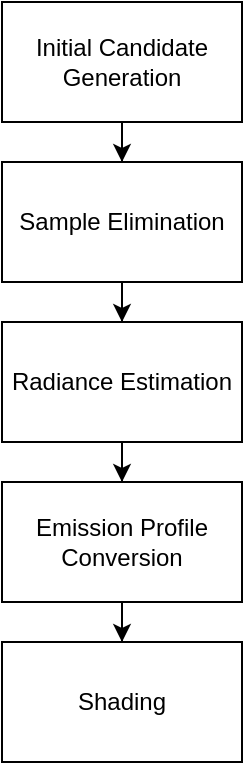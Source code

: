 <mxfile version="17.4.2" type="github">
  <diagram id="tzKrbbRHZQo1XcLAo8vA" name="Page-1">
    <mxGraphModel dx="2062" dy="1066" grid="1" gridSize="10" guides="1" tooltips="1" connect="1" arrows="1" fold="1" page="1" pageScale="1" pageWidth="827" pageHeight="1169" math="0" shadow="0">
      <root>
        <mxCell id="0" />
        <mxCell id="1" parent="0" />
        <mxCell id="DKBw_YsnpzOcfdJ7L1JV-10" value="" style="edgeStyle=orthogonalEdgeStyle;rounded=0;orthogonalLoop=1;jettySize=auto;html=1;" edge="1" parent="1" source="MPqytqtSnUPRrtiybiTf-2" target="DKBw_YsnpzOcfdJ7L1JV-9">
          <mxGeometry relative="1" as="geometry" />
        </mxCell>
        <mxCell id="MPqytqtSnUPRrtiybiTf-2" value="Initial Candidate Generation" style="rounded=0;whiteSpace=wrap;html=1;" parent="1" vertex="1">
          <mxGeometry x="140" y="100" width="120" height="60" as="geometry" />
        </mxCell>
        <mxCell id="DKBw_YsnpzOcfdJ7L1JV-12" value="" style="edgeStyle=orthogonalEdgeStyle;rounded=0;orthogonalLoop=1;jettySize=auto;html=1;" edge="1" parent="1" source="DKBw_YsnpzOcfdJ7L1JV-9" target="DKBw_YsnpzOcfdJ7L1JV-11">
          <mxGeometry relative="1" as="geometry" />
        </mxCell>
        <mxCell id="DKBw_YsnpzOcfdJ7L1JV-9" value="&lt;span&gt;Sample Elimination&lt;/span&gt;" style="whiteSpace=wrap;html=1;rounded=0;" vertex="1" parent="1">
          <mxGeometry x="140" y="180" width="120" height="60" as="geometry" />
        </mxCell>
        <mxCell id="DKBw_YsnpzOcfdJ7L1JV-14" value="" style="edgeStyle=orthogonalEdgeStyle;rounded=0;orthogonalLoop=1;jettySize=auto;html=1;" edge="1" parent="1" source="DKBw_YsnpzOcfdJ7L1JV-11" target="DKBw_YsnpzOcfdJ7L1JV-13">
          <mxGeometry relative="1" as="geometry" />
        </mxCell>
        <mxCell id="DKBw_YsnpzOcfdJ7L1JV-11" value="Radiance Estimation" style="whiteSpace=wrap;html=1;rounded=0;" vertex="1" parent="1">
          <mxGeometry x="140" y="260" width="120" height="60" as="geometry" />
        </mxCell>
        <mxCell id="DKBw_YsnpzOcfdJ7L1JV-16" value="" style="edgeStyle=orthogonalEdgeStyle;rounded=0;orthogonalLoop=1;jettySize=auto;html=1;" edge="1" parent="1" source="DKBw_YsnpzOcfdJ7L1JV-13" target="DKBw_YsnpzOcfdJ7L1JV-15">
          <mxGeometry relative="1" as="geometry" />
        </mxCell>
        <mxCell id="DKBw_YsnpzOcfdJ7L1JV-13" value="Emission Profile Conversion" style="whiteSpace=wrap;html=1;rounded=0;" vertex="1" parent="1">
          <mxGeometry x="140" y="340" width="120" height="60" as="geometry" />
        </mxCell>
        <mxCell id="DKBw_YsnpzOcfdJ7L1JV-15" value="Shading" style="whiteSpace=wrap;html=1;rounded=0;" vertex="1" parent="1">
          <mxGeometry x="140" y="420" width="120" height="60" as="geometry" />
        </mxCell>
      </root>
    </mxGraphModel>
  </diagram>
</mxfile>
